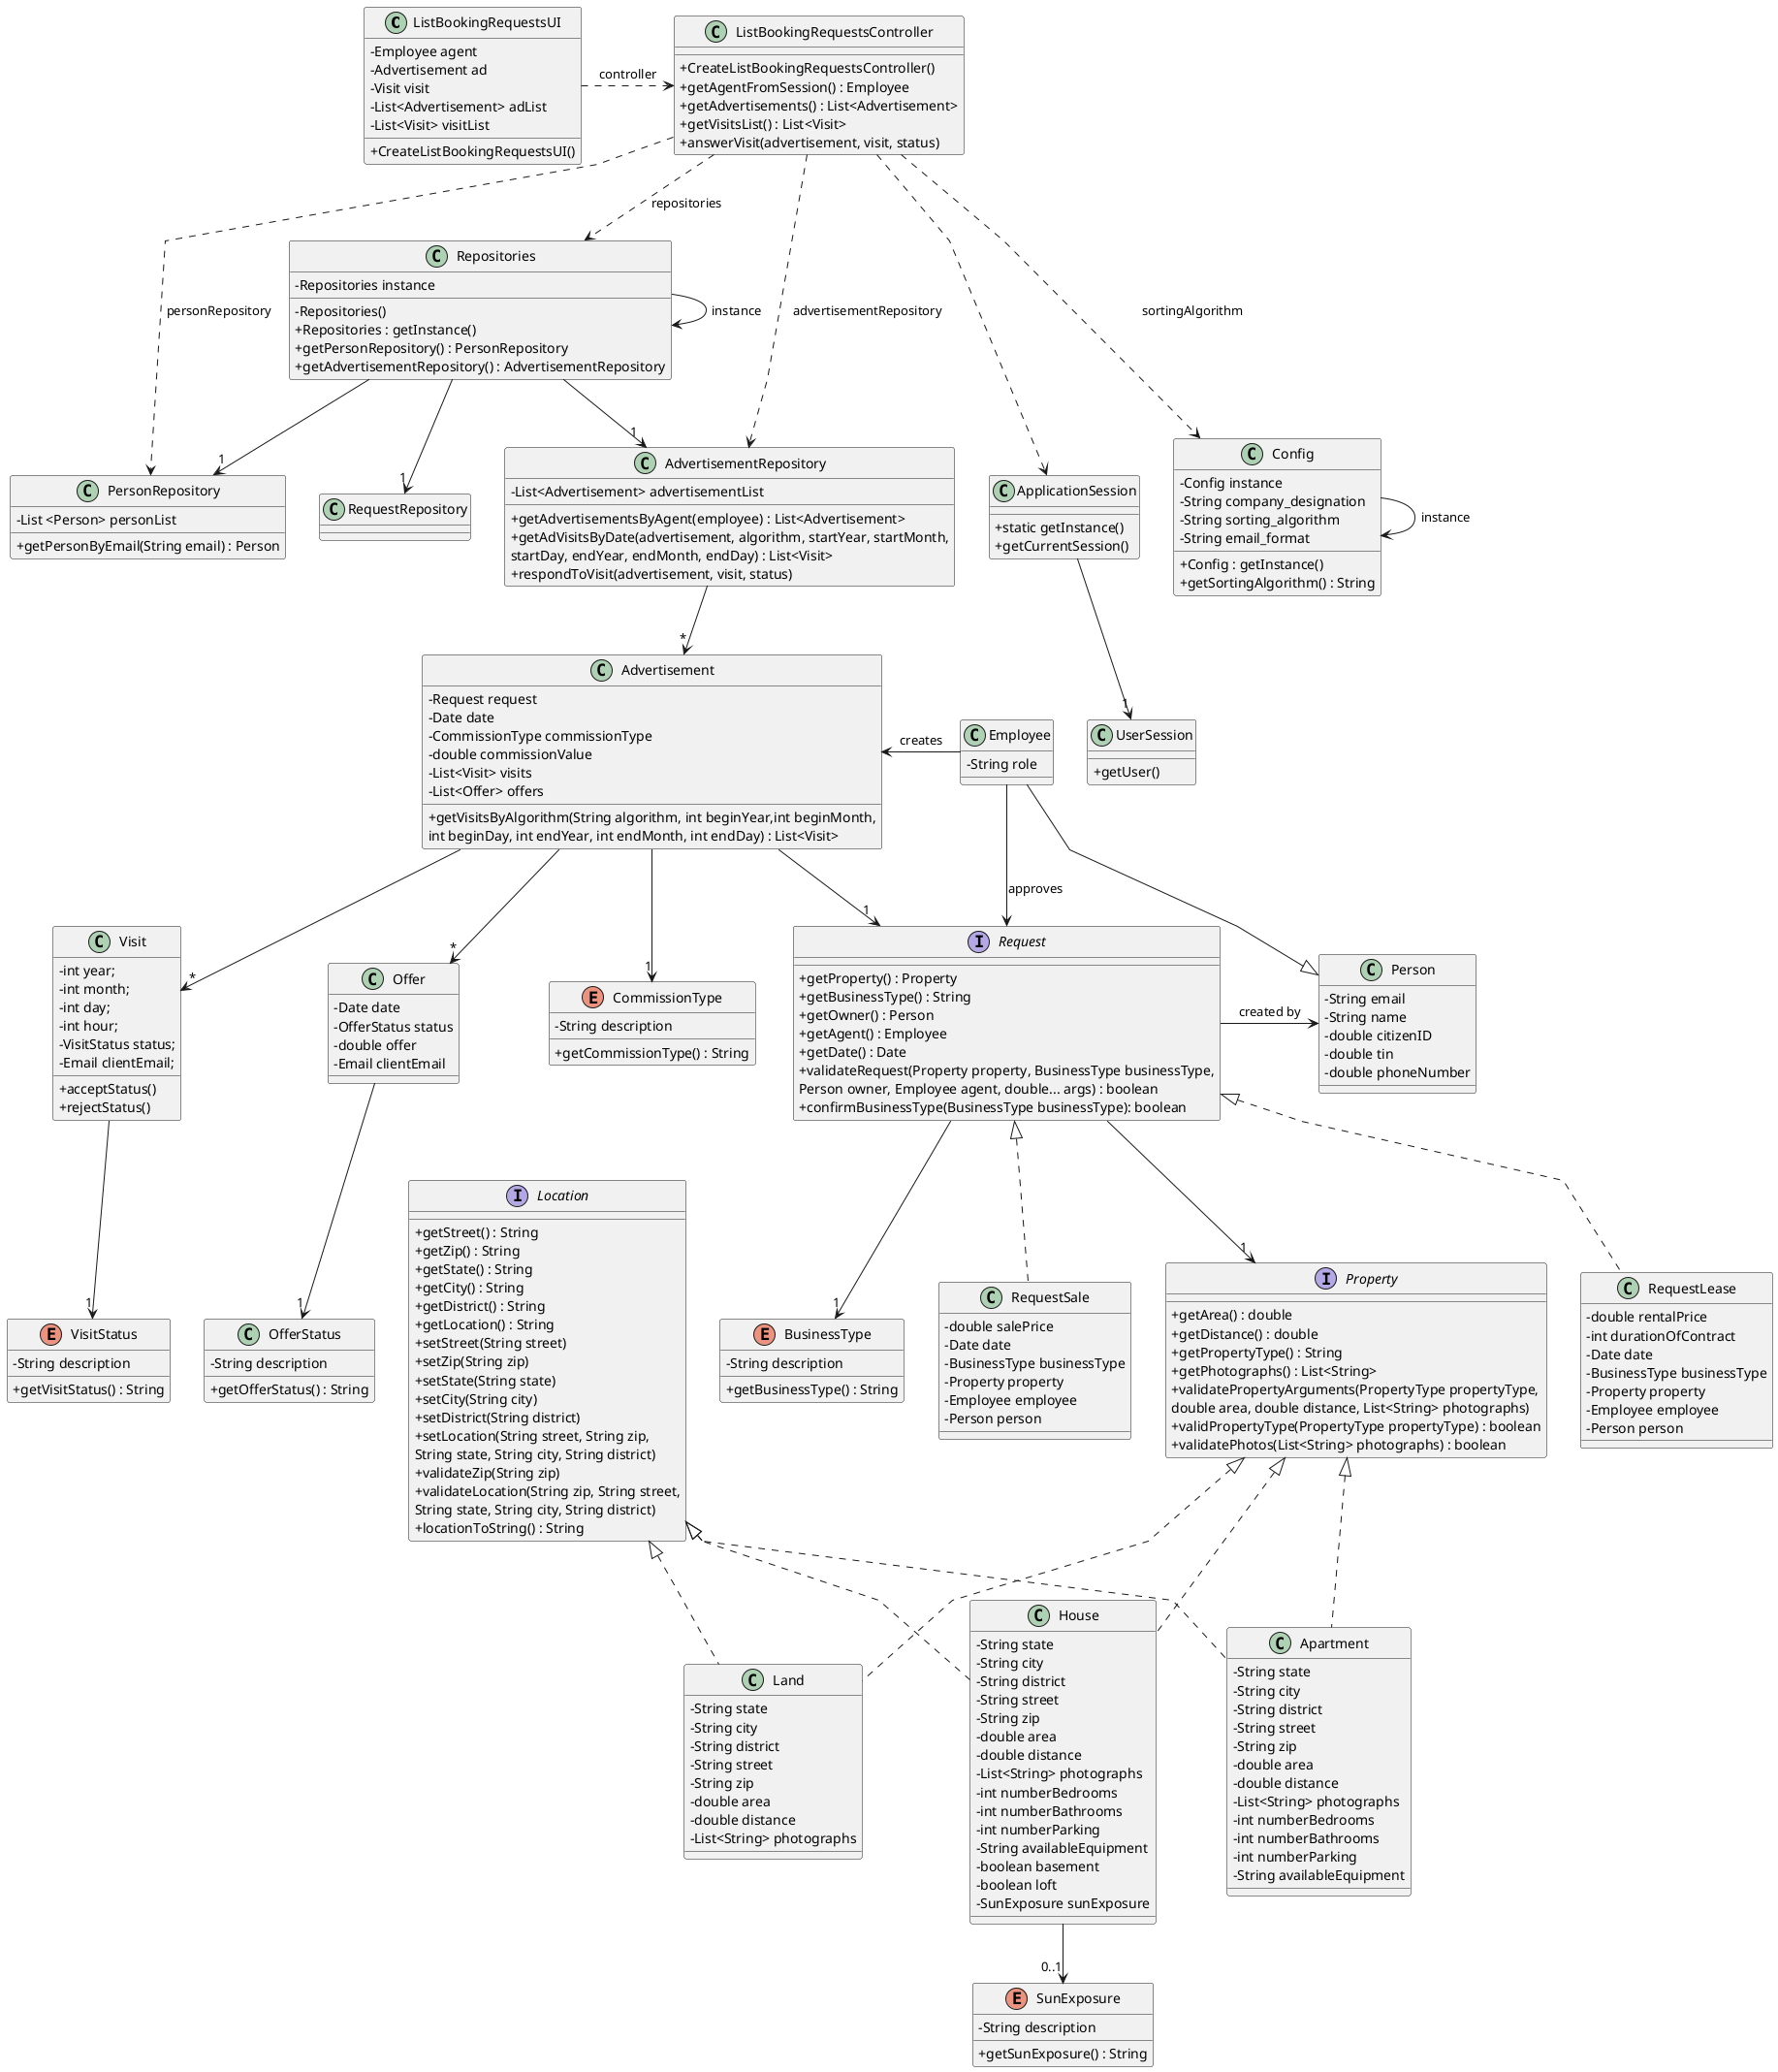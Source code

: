 @startuml Class Diagram - List Booking Request

skinparam packageStyle rectangle
skinparam shadowing false
skinparam linetype polyline

skinparam classAttributeIconSize 0

class ListBookingRequestsUI {
	- Employee agent
	- Advertisement ad
    - Visit visit
	- List<Advertisement> adList
	- List<Visit> visitList
	+ CreateListBookingRequestsUI()
}

class ListBookingRequestsController {
    + CreateListBookingRequestsController()
    + getAgentFromSession() : Employee
	+ getAdvertisements() : List<Advertisement>
    + getVisitsList() : List<Visit>
    + answerVisit(advertisement, visit, status)
}

class ApplicationSession {
    + static getInstance()
    + getCurrentSession()
}

class UserSession {
    + getUser()
}

class Repositories {
    - Repositories instance
    - Repositories()
    + Repositories : getInstance()
    + getPersonRepository() : PersonRepository
    + getAdvertisementRepository() : AdvertisementRepository
}

class Person {
    - String email
    - String name
    - double citizenID
    - double tin
    - double phoneNumber
}

class Employee {
    - String role
}

enum SunExposure {
    - String description
    + getSunExposure() : String
}

interface Location {
    + getStreet() : String
    + getZip() : String
    + getState() : String
    + getCity() : String
    + getDistrict() : String
    + getLocation() : String
    + setStreet(String street)
    + setZip(String zip)
    + setState(String state)
    + setCity(String city)
    + setDistrict(String district)
    + setLocation(String street, String zip,\nString state, String city, String district)
    + validateZip(String zip)
    + validateLocation(String zip, String street,\nString state, String city, String district)
    + locationToString() : String
    
}

interface Property {
	+ getArea() : double
	+ getDistance() : double
	+ getPropertyType() : String
	+ getPhotographs() : List<String>
	+ validatePropertyArguments(PropertyType propertyType,\ndouble area, double distance, List<String> photographs)
	+ validPropertyType(PropertyType propertyType) : boolean
	+ validatePhotos(List<String> photographs) : boolean
}

class Land {
    - String state
    - String city
    - String district
    - String street
    - String zip
    - double area
    - double distance
    - List<String> photographs
}

class Apartment {
    - String state
    - String city
    - String district
    - String street
    - String zip
    - double area
    - double distance
    - List<String> photographs
    - int numberBedrooms
    - int numberBathrooms
    - int numberParking
    - String availableEquipment
}

class House {
    - String state
    - String city
    - String district
    - String street
    - String zip
    - double area
    - double distance
    - List<String> photographs
    - int numberBedrooms
    - int numberBathrooms
    - int numberParking
    - String availableEquipment
    - boolean basement
    - boolean loft
    - SunExposure sunExposure
}

enum BusinessType {
    - String description
    + getBusinessType() : String
}

interface Request {
    + getProperty() : Property
    + getBusinessType() : String
    + getOwner() : Person
    + getAgent() : Employee
    + getDate() : Date
    + validateRequest(Property property, BusinessType businessType,\nPerson owner, Employee agent, double... args) : boolean
    + confirmBusinessType(BusinessType businessType): boolean
}

class RequestSale {
    - double salePrice
    - Date date
    - BusinessType businessType
    - Property property
    - Employee employee
    - Person person
}

class RequestLease {
    - double rentalPrice
    - int durationOfContract
    - Date date
    - BusinessType businessType
    - Property property
    - Employee employee
    - Person person
}

enum CommissionType {
    - String description
    + getCommissionType() : String
}

class Advertisement {
    - Request request
    - Date date
    - CommissionType commissionType
    - double commissionValue
    - List<Visit> visits
    - List<Offer> offers
    + getVisitsByAlgorithm(String algorithm, int beginYear,int beginMonth,\nint beginDay, int endYear, int endMonth, int endDay) : List<Visit>
}

class Visit {
    - int year;
    - int month;
    - int day;
    - int hour;
    - VisitStatus status;
    - Email clientEmail;
    + acceptStatus()
    + rejectStatus()
}

enum VisitStatus {
    - String description
    + getVisitStatus() : String
}

class Offer {
    - Date date
    - OfferStatus status
    - double offer
    - Email clientEmail
}

class OfferStatus {
    - String description
    + getOfferStatus() : String
}

class PersonRepository {
    - List <Person> personList
    + getPersonByEmail(String email) : Person
}

class AdvertisementRepository {
    - List<Advertisement> advertisementList
    + getAdvertisementsByAgent(employee) : List<Advertisement>
    + getAdVisitsByDate(advertisement, algorithm, startYear, startMonth,\nstartDay, endYear, endMonth, endDay) : List<Visit>
    + respondToVisit(advertisement, visit, status)
}

class Config {
    - Config instance
    - String company_designation
	- String sorting_algorithm
	- String email_format
    + Config : getInstance()
    + getSortingAlgorithm() : String
}

ApplicationSession --> "1" UserSession

ListBookingRequestsUI .> ListBookingRequestsController : controller

ListBookingRequestsController .> Repositories : repositories
ListBookingRequestsController ...> ApplicationSession
ListBookingRequestsController ...> PersonRepository : personRepository
ListBookingRequestsController ...> AdvertisementRepository : advertisementRepository
ListBookingRequestsController ...> Config : sortingAlgorithm

Config --> Config : instance

Repositories --> Repositories : instance
Repositories --> "1" PersonRepository
Repositories --> "1" RequestRepository
Repositories --> "1" AdvertisementRepository

AdvertisementRepository --> "*" Advertisement

Person <|-- Employee

Location <|.. Land
Location <|.. Apartment
Location <|.. House

Property <|.. Land
Property <|.. Apartment
Property <|.. House

Request <|.. RequestLease
Request <|.. RequestSale

House --> "0..1" SunExposure

Request --> "1" BusinessType
Request --> "1" Property

Advertisement --> "1" Request
Advertisement --> "1" CommissionType
Advertisement --> "*" Visit
Advertisement --> "*" Offer

Visit --> "1" VisitStatus
Offer --> "1" OfferStatus


Advertisement <- Employee: creates
Employee -> Request : approves
Request -> Person : created by


@enduml